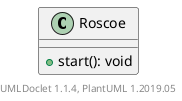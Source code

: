 @startuml

    class Roscoe [[Roscoe.html]] {
        +start(): void
    }


    center footer UMLDoclet 1.1.4, PlantUML 1.2019.05
@enduml
